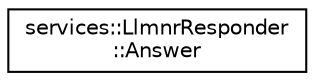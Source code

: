 digraph "Graphical Class Hierarchy"
{
 // INTERACTIVE_SVG=YES
  edge [fontname="Helvetica",fontsize="10",labelfontname="Helvetica",labelfontsize="10"];
  node [fontname="Helvetica",fontsize="10",shape=record];
  rankdir="LR";
  Node0 [label="services::LlmnrResponder\l::Answer",height=0.2,width=0.4,color="black", fillcolor="white", style="filled",URL="$dd/df2/structservices_1_1_llmnr_responder_1_1_answer.html"];
}
